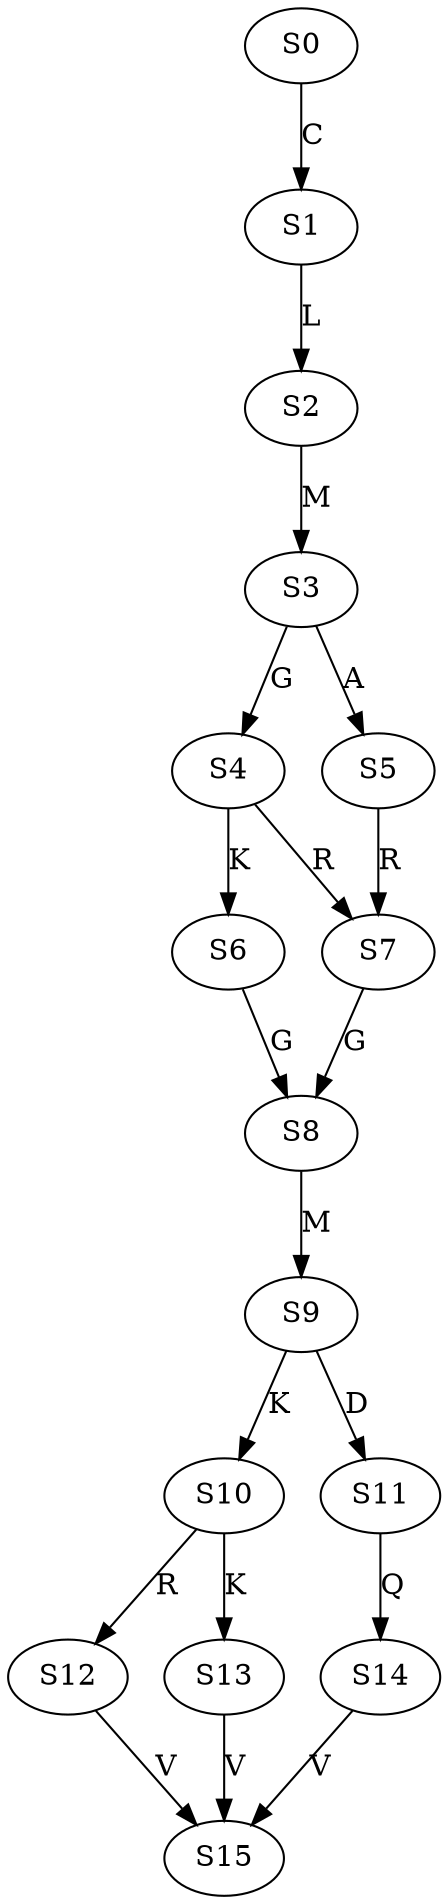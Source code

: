 strict digraph  {
	S0 -> S1 [ label = C ];
	S1 -> S2 [ label = L ];
	S2 -> S3 [ label = M ];
	S3 -> S4 [ label = G ];
	S3 -> S5 [ label = A ];
	S4 -> S6 [ label = K ];
	S4 -> S7 [ label = R ];
	S5 -> S7 [ label = R ];
	S6 -> S8 [ label = G ];
	S7 -> S8 [ label = G ];
	S8 -> S9 [ label = M ];
	S9 -> S10 [ label = K ];
	S9 -> S11 [ label = D ];
	S10 -> S12 [ label = R ];
	S10 -> S13 [ label = K ];
	S11 -> S14 [ label = Q ];
	S12 -> S15 [ label = V ];
	S13 -> S15 [ label = V ];
	S14 -> S15 [ label = V ];
}
